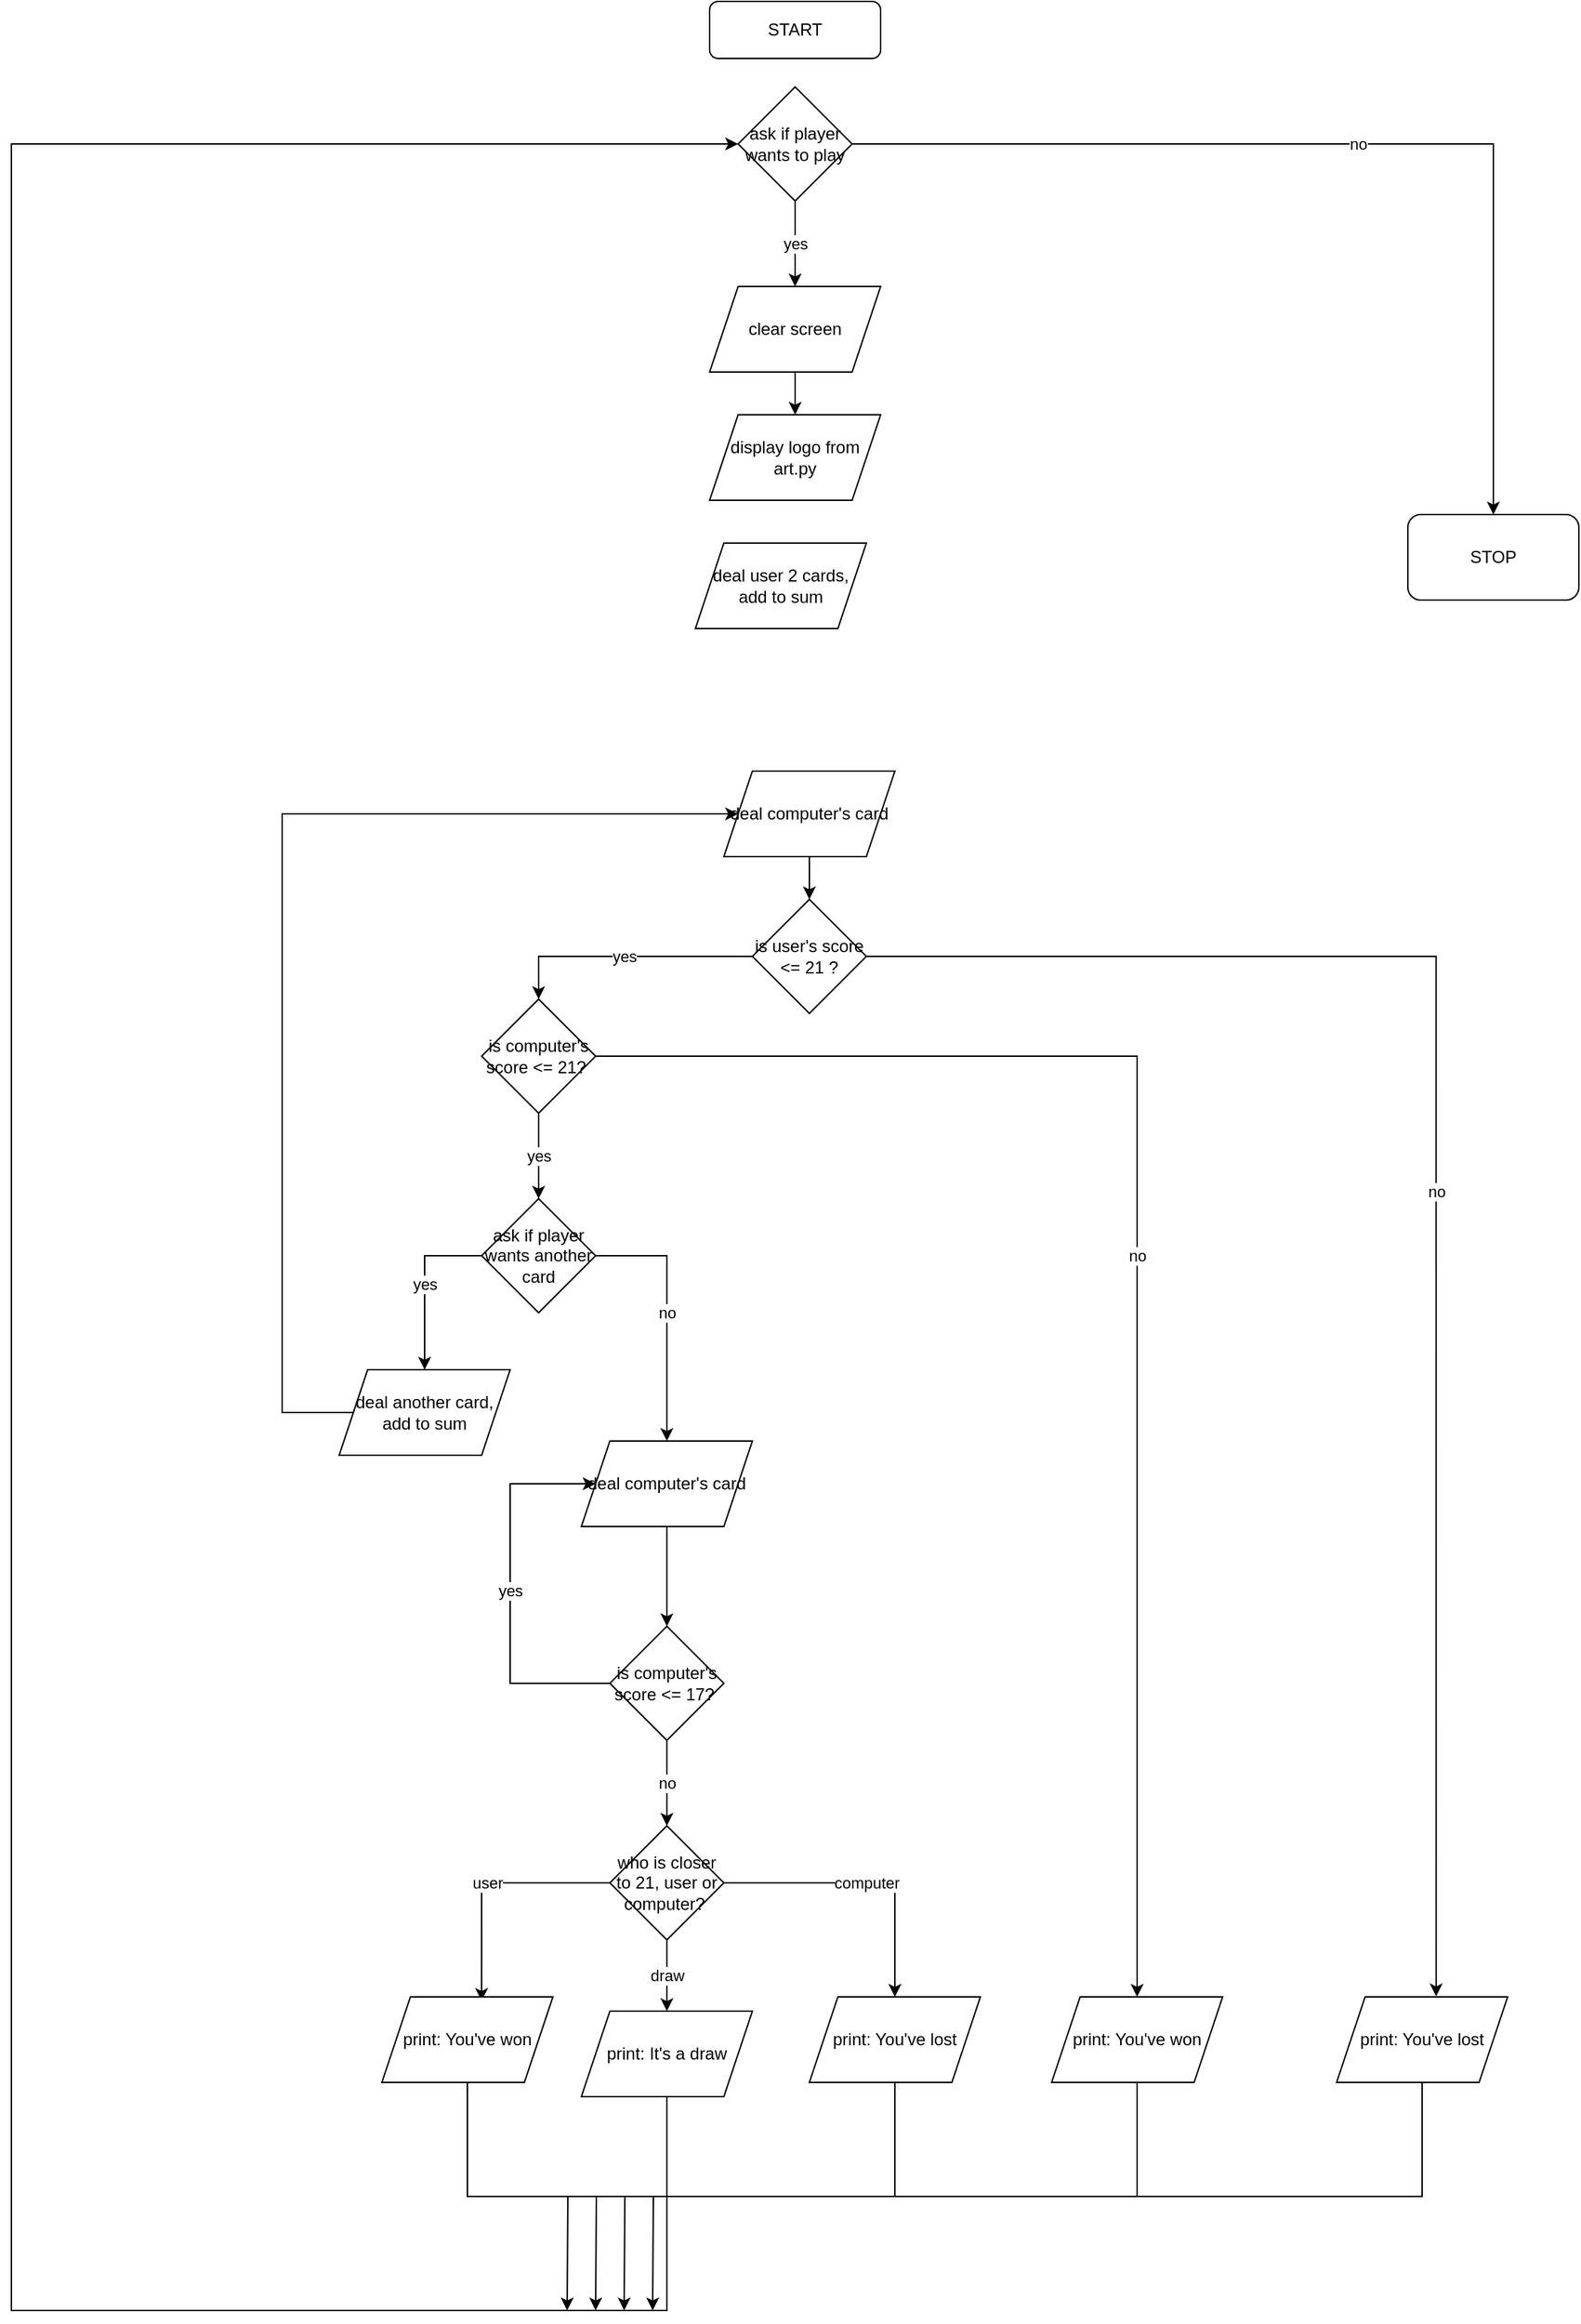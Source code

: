<mxfile version="20.2.7" type="github">
  <diagram id="C5RBs43oDa-KdzZeNtuy" name="Page-1">
    <mxGraphModel dx="2903" dy="1092" grid="1" gridSize="10" guides="1" tooltips="1" connect="1" arrows="1" fold="1" page="1" pageScale="1" pageWidth="827" pageHeight="1169" math="0" shadow="0">
      <root>
        <mxCell id="WIyWlLk6GJQsqaUBKTNV-0" />
        <mxCell id="WIyWlLk6GJQsqaUBKTNV-1" parent="WIyWlLk6GJQsqaUBKTNV-0" />
        <mxCell id="WIyWlLk6GJQsqaUBKTNV-3" value="START" style="rounded=1;whiteSpace=wrap;html=1;fontSize=12;glass=0;strokeWidth=1;shadow=0;" parent="WIyWlLk6GJQsqaUBKTNV-1" vertex="1">
          <mxGeometry x="160" y="20" width="120" height="40" as="geometry" />
        </mxCell>
        <mxCell id="Bh-nWVLwaKQK6NmqN_dG-0" value="display logo from art.py" style="shape=parallelogram;perimeter=parallelogramPerimeter;whiteSpace=wrap;html=1;fixedSize=1;" vertex="1" parent="WIyWlLk6GJQsqaUBKTNV-1">
          <mxGeometry x="160" y="310" width="120" height="60" as="geometry" />
        </mxCell>
        <mxCell id="Bh-nWVLwaKQK6NmqN_dG-5" value="no" style="edgeStyle=orthogonalEdgeStyle;rounded=0;orthogonalLoop=1;jettySize=auto;html=1;exitX=1;exitY=0.5;exitDx=0;exitDy=0;entryX=0.5;entryY=0;entryDx=0;entryDy=0;" edge="1" parent="WIyWlLk6GJQsqaUBKTNV-1" source="Bh-nWVLwaKQK6NmqN_dG-3" target="Bh-nWVLwaKQK6NmqN_dG-4">
          <mxGeometry relative="1" as="geometry" />
        </mxCell>
        <mxCell id="Bh-nWVLwaKQK6NmqN_dG-7" value="yes" style="edgeStyle=orthogonalEdgeStyle;rounded=0;orthogonalLoop=1;jettySize=auto;html=1;exitX=0.5;exitY=1;exitDx=0;exitDy=0;entryX=0.5;entryY=0;entryDx=0;entryDy=0;" edge="1" parent="WIyWlLk6GJQsqaUBKTNV-1" source="Bh-nWVLwaKQK6NmqN_dG-3" target="Bh-nWVLwaKQK6NmqN_dG-53">
          <mxGeometry relative="1" as="geometry">
            <mxPoint x="220" y="210" as="targetPoint" />
          </mxGeometry>
        </mxCell>
        <mxCell id="Bh-nWVLwaKQK6NmqN_dG-3" value="ask if player wants to play" style="rhombus;whiteSpace=wrap;html=1;" vertex="1" parent="WIyWlLk6GJQsqaUBKTNV-1">
          <mxGeometry x="180" y="80" width="80" height="80" as="geometry" />
        </mxCell>
        <mxCell id="Bh-nWVLwaKQK6NmqN_dG-4" value="STOP" style="rounded=1;whiteSpace=wrap;html=1;" vertex="1" parent="WIyWlLk6GJQsqaUBKTNV-1">
          <mxGeometry x="650" y="380" width="120" height="60" as="geometry" />
        </mxCell>
        <mxCell id="Bh-nWVLwaKQK6NmqN_dG-8" value="deal user 2 cards, add to sum" style="shape=parallelogram;perimeter=parallelogramPerimeter;whiteSpace=wrap;html=1;fixedSize=1;" vertex="1" parent="WIyWlLk6GJQsqaUBKTNV-1">
          <mxGeometry x="150" y="400" width="120" height="60" as="geometry" />
        </mxCell>
        <mxCell id="Bh-nWVLwaKQK6NmqN_dG-60" style="edgeStyle=orthogonalEdgeStyle;rounded=0;orthogonalLoop=1;jettySize=auto;html=1;exitX=0.5;exitY=1;exitDx=0;exitDy=0;entryX=0.5;entryY=0;entryDx=0;entryDy=0;" edge="1" parent="WIyWlLk6GJQsqaUBKTNV-1" source="Bh-nWVLwaKQK6NmqN_dG-9" target="Bh-nWVLwaKQK6NmqN_dG-14">
          <mxGeometry relative="1" as="geometry" />
        </mxCell>
        <mxCell id="Bh-nWVLwaKQK6NmqN_dG-9" value="deal computer&#39;s card" style="shape=parallelogram;perimeter=parallelogramPerimeter;whiteSpace=wrap;html=1;fixedSize=1;" vertex="1" parent="WIyWlLk6GJQsqaUBKTNV-1">
          <mxGeometry x="170" y="560" width="120" height="60" as="geometry" />
        </mxCell>
        <mxCell id="Bh-nWVLwaKQK6NmqN_dG-19" value="yes" style="edgeStyle=orthogonalEdgeStyle;rounded=0;orthogonalLoop=1;jettySize=auto;html=1;exitX=0;exitY=0.5;exitDx=0;exitDy=0;entryX=0.5;entryY=0;entryDx=0;entryDy=0;" edge="1" parent="WIyWlLk6GJQsqaUBKTNV-1" source="Bh-nWVLwaKQK6NmqN_dG-10" target="Bh-nWVLwaKQK6NmqN_dG-11">
          <mxGeometry relative="1" as="geometry" />
        </mxCell>
        <mxCell id="Bh-nWVLwaKQK6NmqN_dG-38" value="no" style="edgeStyle=orthogonalEdgeStyle;rounded=0;orthogonalLoop=1;jettySize=auto;html=1;exitX=1;exitY=0.5;exitDx=0;exitDy=0;entryX=0.5;entryY=0;entryDx=0;entryDy=0;" edge="1" parent="WIyWlLk6GJQsqaUBKTNV-1" source="Bh-nWVLwaKQK6NmqN_dG-10" target="Bh-nWVLwaKQK6NmqN_dG-37">
          <mxGeometry relative="1" as="geometry" />
        </mxCell>
        <mxCell id="Bh-nWVLwaKQK6NmqN_dG-10" value="ask if player wants another card" style="rhombus;whiteSpace=wrap;html=1;" vertex="1" parent="WIyWlLk6GJQsqaUBKTNV-1">
          <mxGeometry y="860" width="80" height="80" as="geometry" />
        </mxCell>
        <mxCell id="Bh-nWVLwaKQK6NmqN_dG-32" style="edgeStyle=orthogonalEdgeStyle;rounded=0;orthogonalLoop=1;jettySize=auto;html=1;exitX=0;exitY=0.5;exitDx=0;exitDy=0;entryX=0;entryY=0.5;entryDx=0;entryDy=0;" edge="1" parent="WIyWlLk6GJQsqaUBKTNV-1" source="Bh-nWVLwaKQK6NmqN_dG-11" target="Bh-nWVLwaKQK6NmqN_dG-9">
          <mxGeometry relative="1" as="geometry">
            <mxPoint x="-130" y="580" as="targetPoint" />
            <Array as="points">
              <mxPoint x="-140" y="1010" />
              <mxPoint x="-140" y="590" />
            </Array>
          </mxGeometry>
        </mxCell>
        <mxCell id="Bh-nWVLwaKQK6NmqN_dG-11" value="deal another card, add to sum" style="shape=parallelogram;perimeter=parallelogramPerimeter;whiteSpace=wrap;html=1;fixedSize=1;" vertex="1" parent="WIyWlLk6GJQsqaUBKTNV-1">
          <mxGeometry x="-100" y="980" width="120" height="60" as="geometry" />
        </mxCell>
        <mxCell id="Bh-nWVLwaKQK6NmqN_dG-15" value="yes" style="edgeStyle=orthogonalEdgeStyle;rounded=0;orthogonalLoop=1;jettySize=auto;html=1;exitX=0;exitY=0.5;exitDx=0;exitDy=0;entryX=0.5;entryY=0;entryDx=0;entryDy=0;" edge="1" parent="WIyWlLk6GJQsqaUBKTNV-1" source="Bh-nWVLwaKQK6NmqN_dG-14" target="Bh-nWVLwaKQK6NmqN_dG-26">
          <mxGeometry relative="1" as="geometry" />
        </mxCell>
        <mxCell id="Bh-nWVLwaKQK6NmqN_dG-18" value="no" style="edgeStyle=orthogonalEdgeStyle;rounded=0;orthogonalLoop=1;jettySize=auto;html=1;exitX=1;exitY=0.5;exitDx=0;exitDy=0;entryX=0.582;entryY=-0.006;entryDx=0;entryDy=0;entryPerimeter=0;exitPerimeter=0;" edge="1" parent="WIyWlLk6GJQsqaUBKTNV-1" source="Bh-nWVLwaKQK6NmqN_dG-14" target="Bh-nWVLwaKQK6NmqN_dG-17">
          <mxGeometry relative="1" as="geometry">
            <Array as="points">
              <mxPoint x="670" y="690" />
            </Array>
          </mxGeometry>
        </mxCell>
        <mxCell id="Bh-nWVLwaKQK6NmqN_dG-14" value="is user&#39;s score &amp;lt;= 21 ?" style="rhombus;whiteSpace=wrap;html=1;" vertex="1" parent="WIyWlLk6GJQsqaUBKTNV-1">
          <mxGeometry x="190" y="650" width="80" height="80" as="geometry" />
        </mxCell>
        <mxCell id="Bh-nWVLwaKQK6NmqN_dG-64" style="edgeStyle=orthogonalEdgeStyle;rounded=0;orthogonalLoop=1;jettySize=auto;html=1;exitX=0.5;exitY=1;exitDx=0;exitDy=0;" edge="1" parent="WIyWlLk6GJQsqaUBKTNV-1" source="Bh-nWVLwaKQK6NmqN_dG-17">
          <mxGeometry relative="1" as="geometry">
            <mxPoint x="60" y="1640" as="targetPoint" />
          </mxGeometry>
        </mxCell>
        <mxCell id="Bh-nWVLwaKQK6NmqN_dG-17" value="print: You&#39;ve lost" style="shape=parallelogram;perimeter=parallelogramPerimeter;whiteSpace=wrap;html=1;fixedSize=1;" vertex="1" parent="WIyWlLk6GJQsqaUBKTNV-1">
          <mxGeometry x="600" y="1420" width="120" height="60" as="geometry" />
        </mxCell>
        <mxCell id="Bh-nWVLwaKQK6NmqN_dG-27" value="yes" style="edgeStyle=orthogonalEdgeStyle;rounded=0;orthogonalLoop=1;jettySize=auto;html=1;exitX=0.5;exitY=1;exitDx=0;exitDy=0;entryX=0.5;entryY=0;entryDx=0;entryDy=0;" edge="1" parent="WIyWlLk6GJQsqaUBKTNV-1" source="Bh-nWVLwaKQK6NmqN_dG-26" target="Bh-nWVLwaKQK6NmqN_dG-10">
          <mxGeometry relative="1" as="geometry" />
        </mxCell>
        <mxCell id="Bh-nWVLwaKQK6NmqN_dG-29" value="no" style="edgeStyle=orthogonalEdgeStyle;rounded=0;orthogonalLoop=1;jettySize=auto;html=1;exitX=1;exitY=0.5;exitDx=0;exitDy=0;" edge="1" parent="WIyWlLk6GJQsqaUBKTNV-1" source="Bh-nWVLwaKQK6NmqN_dG-26" target="Bh-nWVLwaKQK6NmqN_dG-28">
          <mxGeometry relative="1" as="geometry" />
        </mxCell>
        <mxCell id="Bh-nWVLwaKQK6NmqN_dG-26" value="is computer&#39;s score &amp;lt;= 21?&amp;nbsp;" style="rhombus;whiteSpace=wrap;html=1;" vertex="1" parent="WIyWlLk6GJQsqaUBKTNV-1">
          <mxGeometry y="720" width="80" height="80" as="geometry" />
        </mxCell>
        <mxCell id="Bh-nWVLwaKQK6NmqN_dG-63" style="edgeStyle=orthogonalEdgeStyle;rounded=0;orthogonalLoop=1;jettySize=auto;html=1;exitX=0.5;exitY=1;exitDx=0;exitDy=0;" edge="1" parent="WIyWlLk6GJQsqaUBKTNV-1" source="Bh-nWVLwaKQK6NmqN_dG-28">
          <mxGeometry relative="1" as="geometry">
            <mxPoint x="80" y="1640" as="targetPoint" />
          </mxGeometry>
        </mxCell>
        <mxCell id="Bh-nWVLwaKQK6NmqN_dG-28" value="print: You&#39;ve won" style="shape=parallelogram;perimeter=parallelogramPerimeter;whiteSpace=wrap;html=1;fixedSize=1;" vertex="1" parent="WIyWlLk6GJQsqaUBKTNV-1">
          <mxGeometry x="400" y="1420" width="120" height="60" as="geometry" />
        </mxCell>
        <mxCell id="Bh-nWVLwaKQK6NmqN_dG-41" style="edgeStyle=orthogonalEdgeStyle;rounded=0;orthogonalLoop=1;jettySize=auto;html=1;exitX=0.5;exitY=1;exitDx=0;exitDy=0;entryX=0.5;entryY=0;entryDx=0;entryDy=0;" edge="1" parent="WIyWlLk6GJQsqaUBKTNV-1" source="Bh-nWVLwaKQK6NmqN_dG-37" target="Bh-nWVLwaKQK6NmqN_dG-39">
          <mxGeometry relative="1" as="geometry" />
        </mxCell>
        <mxCell id="Bh-nWVLwaKQK6NmqN_dG-37" value="deal computer&#39;s card" style="shape=parallelogram;perimeter=parallelogramPerimeter;whiteSpace=wrap;html=1;fixedSize=1;" vertex="1" parent="WIyWlLk6GJQsqaUBKTNV-1">
          <mxGeometry x="70" y="1030" width="120" height="60" as="geometry" />
        </mxCell>
        <mxCell id="Bh-nWVLwaKQK6NmqN_dG-42" value="yes" style="edgeStyle=orthogonalEdgeStyle;rounded=0;orthogonalLoop=1;jettySize=auto;html=1;exitX=0;exitY=0.5;exitDx=0;exitDy=0;entryX=0;entryY=0.5;entryDx=0;entryDy=0;" edge="1" parent="WIyWlLk6GJQsqaUBKTNV-1" source="Bh-nWVLwaKQK6NmqN_dG-39" target="Bh-nWVLwaKQK6NmqN_dG-37">
          <mxGeometry relative="1" as="geometry">
            <Array as="points">
              <mxPoint x="20" y="1200" />
              <mxPoint x="20" y="1060" />
            </Array>
          </mxGeometry>
        </mxCell>
        <mxCell id="Bh-nWVLwaKQK6NmqN_dG-45" value="no" style="edgeStyle=orthogonalEdgeStyle;rounded=0;orthogonalLoop=1;jettySize=auto;html=1;exitX=0.5;exitY=1;exitDx=0;exitDy=0;entryX=0.5;entryY=0;entryDx=0;entryDy=0;" edge="1" parent="WIyWlLk6GJQsqaUBKTNV-1" source="Bh-nWVLwaKQK6NmqN_dG-39" target="Bh-nWVLwaKQK6NmqN_dG-46">
          <mxGeometry relative="1" as="geometry">
            <mxPoint x="130" y="1330" as="targetPoint" />
          </mxGeometry>
        </mxCell>
        <mxCell id="Bh-nWVLwaKQK6NmqN_dG-39" value="is computer&#39;s score &amp;lt;= 17?&amp;nbsp;" style="rhombus;whiteSpace=wrap;html=1;" vertex="1" parent="WIyWlLk6GJQsqaUBKTNV-1">
          <mxGeometry x="90" y="1160" width="80" height="80" as="geometry" />
        </mxCell>
        <mxCell id="Bh-nWVLwaKQK6NmqN_dG-50" value="user" style="edgeStyle=orthogonalEdgeStyle;rounded=0;orthogonalLoop=1;jettySize=auto;html=1;exitX=0;exitY=0.5;exitDx=0;exitDy=0;entryX=0.583;entryY=0.047;entryDx=0;entryDy=0;entryPerimeter=0;" edge="1" parent="WIyWlLk6GJQsqaUBKTNV-1" source="Bh-nWVLwaKQK6NmqN_dG-46" target="Bh-nWVLwaKQK6NmqN_dG-47">
          <mxGeometry relative="1" as="geometry" />
        </mxCell>
        <mxCell id="Bh-nWVLwaKQK6NmqN_dG-51" value="draw" style="edgeStyle=orthogonalEdgeStyle;rounded=0;orthogonalLoop=1;jettySize=auto;html=1;exitX=0.5;exitY=1;exitDx=0;exitDy=0;entryX=0.5;entryY=0;entryDx=0;entryDy=0;" edge="1" parent="WIyWlLk6GJQsqaUBKTNV-1" source="Bh-nWVLwaKQK6NmqN_dG-46" target="Bh-nWVLwaKQK6NmqN_dG-49">
          <mxGeometry relative="1" as="geometry" />
        </mxCell>
        <mxCell id="Bh-nWVLwaKQK6NmqN_dG-52" value="computer" style="edgeStyle=orthogonalEdgeStyle;rounded=0;orthogonalLoop=1;jettySize=auto;html=1;exitX=1;exitY=0.5;exitDx=0;exitDy=0;entryX=0.5;entryY=0;entryDx=0;entryDy=0;" edge="1" parent="WIyWlLk6GJQsqaUBKTNV-1" source="Bh-nWVLwaKQK6NmqN_dG-46" target="Bh-nWVLwaKQK6NmqN_dG-48">
          <mxGeometry relative="1" as="geometry" />
        </mxCell>
        <mxCell id="Bh-nWVLwaKQK6NmqN_dG-46" value="who is closer to 21, user or computer?&amp;nbsp;" style="rhombus;whiteSpace=wrap;html=1;" vertex="1" parent="WIyWlLk6GJQsqaUBKTNV-1">
          <mxGeometry x="90" y="1300" width="80" height="80" as="geometry" />
        </mxCell>
        <mxCell id="Bh-nWVLwaKQK6NmqN_dG-58" style="edgeStyle=orthogonalEdgeStyle;rounded=0;orthogonalLoop=1;jettySize=auto;html=1;exitX=0.5;exitY=1;exitDx=0;exitDy=0;" edge="1" parent="WIyWlLk6GJQsqaUBKTNV-1" source="Bh-nWVLwaKQK6NmqN_dG-47">
          <mxGeometry relative="1" as="geometry">
            <mxPoint x="120" y="1640" as="targetPoint" />
          </mxGeometry>
        </mxCell>
        <mxCell id="Bh-nWVLwaKQK6NmqN_dG-47" value="print: You&#39;ve won" style="shape=parallelogram;perimeter=parallelogramPerimeter;whiteSpace=wrap;html=1;fixedSize=1;" vertex="1" parent="WIyWlLk6GJQsqaUBKTNV-1">
          <mxGeometry x="-70" y="1420" width="120" height="60" as="geometry" />
        </mxCell>
        <mxCell id="Bh-nWVLwaKQK6NmqN_dG-59" style="edgeStyle=orthogonalEdgeStyle;rounded=0;orthogonalLoop=1;jettySize=auto;html=1;exitX=0.5;exitY=1;exitDx=0;exitDy=0;" edge="1" parent="WIyWlLk6GJQsqaUBKTNV-1" source="Bh-nWVLwaKQK6NmqN_dG-48">
          <mxGeometry relative="1" as="geometry">
            <mxPoint x="100" y="1640" as="targetPoint" />
          </mxGeometry>
        </mxCell>
        <mxCell id="Bh-nWVLwaKQK6NmqN_dG-48" value="print: You&#39;ve lost" style="shape=parallelogram;perimeter=parallelogramPerimeter;whiteSpace=wrap;html=1;fixedSize=1;" vertex="1" parent="WIyWlLk6GJQsqaUBKTNV-1">
          <mxGeometry x="230" y="1420" width="120" height="60" as="geometry" />
        </mxCell>
        <mxCell id="Bh-nWVLwaKQK6NmqN_dG-56" style="edgeStyle=orthogonalEdgeStyle;rounded=0;orthogonalLoop=1;jettySize=auto;html=1;exitX=0.5;exitY=1;exitDx=0;exitDy=0;entryX=0;entryY=0.5;entryDx=0;entryDy=0;" edge="1" parent="WIyWlLk6GJQsqaUBKTNV-1" source="Bh-nWVLwaKQK6NmqN_dG-49" target="Bh-nWVLwaKQK6NmqN_dG-3">
          <mxGeometry relative="1" as="geometry">
            <mxPoint x="-290" y="1310" as="targetPoint" />
            <Array as="points">
              <mxPoint x="130" y="1640" />
              <mxPoint x="-330" y="1640" />
              <mxPoint x="-330" y="120" />
            </Array>
          </mxGeometry>
        </mxCell>
        <mxCell id="Bh-nWVLwaKQK6NmqN_dG-49" value="print: It&#39;s a draw" style="shape=parallelogram;perimeter=parallelogramPerimeter;whiteSpace=wrap;html=1;fixedSize=1;" vertex="1" parent="WIyWlLk6GJQsqaUBKTNV-1">
          <mxGeometry x="70" y="1430" width="120" height="60" as="geometry" />
        </mxCell>
        <mxCell id="Bh-nWVLwaKQK6NmqN_dG-54" style="edgeStyle=orthogonalEdgeStyle;rounded=0;orthogonalLoop=1;jettySize=auto;html=1;exitX=0.5;exitY=1;exitDx=0;exitDy=0;entryX=0.5;entryY=0;entryDx=0;entryDy=0;" edge="1" parent="WIyWlLk6GJQsqaUBKTNV-1" source="Bh-nWVLwaKQK6NmqN_dG-53" target="Bh-nWVLwaKQK6NmqN_dG-0">
          <mxGeometry relative="1" as="geometry" />
        </mxCell>
        <mxCell id="Bh-nWVLwaKQK6NmqN_dG-53" value="clear screen" style="shape=parallelogram;perimeter=parallelogramPerimeter;whiteSpace=wrap;html=1;fixedSize=1;" vertex="1" parent="WIyWlLk6GJQsqaUBKTNV-1">
          <mxGeometry x="160" y="220" width="120" height="60" as="geometry" />
        </mxCell>
      </root>
    </mxGraphModel>
  </diagram>
</mxfile>
